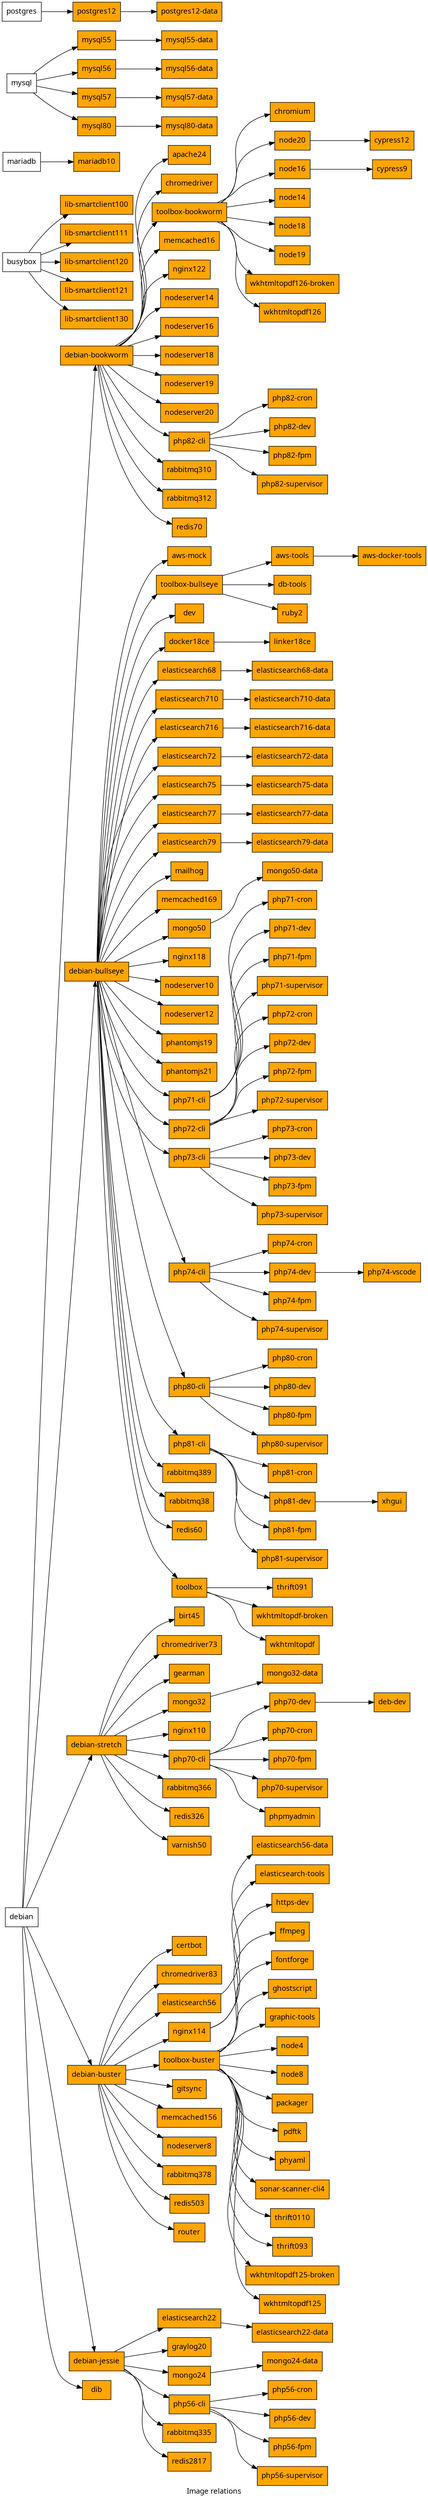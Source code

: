 
digraph G {
    label="Image relations";
    graph [fontname=sans];
    node [style=filled shape=box fontname=sans fillcolor=white];
    rankdir="LR";
	
    "nfqlt/apache24" [fillcolor=orange label="apache24"];
    "nfqlt/debian-bookworm"->"nfqlt/apache24";
    "nfqlt/aws-docker-tools" [fillcolor=orange label="aws-docker-tools"];
    "nfqlt/aws-tools"->"nfqlt/aws-docker-tools";
    "nfqlt/aws-mock" [fillcolor=orange label="aws-mock"];
    "nfqlt/debian-bullseye"->"nfqlt/aws-mock";
    "nfqlt/aws-tools" [fillcolor=orange label="aws-tools"];
    "nfqlt/toolbox-bullseye"->"nfqlt/aws-tools";
    "nfqlt/birt45" [fillcolor=orange label="birt45"];
    "nfqlt/debian-stretch"->"nfqlt/birt45";
    "nfqlt/certbot" [fillcolor=orange label="certbot"];
    "nfqlt/debian-buster"->"nfqlt/certbot";
    "nfqlt/chromedriver73" [fillcolor=orange label="chromedriver73"];
    "nfqlt/debian-stretch"->"nfqlt/chromedriver73";
    "nfqlt/chromedriver83" [fillcolor=orange label="chromedriver83"];
    "nfqlt/debian-buster"->"nfqlt/chromedriver83";
    "nfqlt/chromedriver" [fillcolor=orange label="chromedriver"];
    "nfqlt/debian-bookworm"->"nfqlt/chromedriver";
    "nfqlt/chromium" [fillcolor=orange label="chromium"];
    "nfqlt/toolbox-bookworm"->"nfqlt/chromium";
    "nfqlt/cypress12" [fillcolor=orange label="cypress12"];
    "nfqlt/node20"->"nfqlt/cypress12";
    "nfqlt/cypress9" [fillcolor=orange label="cypress9"];
    "nfqlt/node16"->"nfqlt/cypress9";
    "nfqlt/db-tools" [fillcolor=orange label="db-tools"];
    "nfqlt/toolbox-bullseye"->"nfqlt/db-tools";
    "nfqlt/deb-dev" [fillcolor=orange label="deb-dev"];
    "nfqlt/php70-dev"->"nfqlt/deb-dev";
    "nfqlt/debian-bookworm" [fillcolor=orange label="debian-bookworm"];
    "debian"->"nfqlt/debian-bookworm";
    "nfqlt/debian-bullseye" [fillcolor=orange label="debian-bullseye"];
    "debian"->"nfqlt/debian-bullseye";
    "nfqlt/debian-buster" [fillcolor=orange label="debian-buster"];
    "debian"->"nfqlt/debian-buster";
    "nfqlt/debian-jessie" [fillcolor=orange label="debian-jessie"];
    "debian"->"nfqlt/debian-jessie";
    "nfqlt/debian-stretch" [fillcolor=orange label="debian-stretch"];
    "debian"->"nfqlt/debian-stretch";
    "nfqlt/dev" [fillcolor=orange label="dev"];
    "nfqlt/debian-bullseye"->"nfqlt/dev";
    "nfqlt/dib" [fillcolor=orange label="dib"];
    "debian"->"nfqlt/dib";
    "nfqlt/docker18ce" [fillcolor=orange label="docker18ce"];
    "nfqlt/debian-bullseye"->"nfqlt/docker18ce";
    "nfqlt/elasticsearch22-data" [fillcolor=orange label="elasticsearch22-data"];
    "nfqlt/elasticsearch22"->"nfqlt/elasticsearch22-data";
    "nfqlt/elasticsearch22" [fillcolor=orange label="elasticsearch22"];
    "nfqlt/debian-jessie"->"nfqlt/elasticsearch22";
    "nfqlt/elasticsearch56-data" [fillcolor=orange label="elasticsearch56-data"];
    "nfqlt/elasticsearch56"->"nfqlt/elasticsearch56-data";
    "nfqlt/elasticsearch56" [fillcolor=orange label="elasticsearch56"];
    "nfqlt/debian-buster"->"nfqlt/elasticsearch56";
    "nfqlt/elasticsearch68-data" [fillcolor=orange label="elasticsearch68-data"];
    "nfqlt/elasticsearch68"->"nfqlt/elasticsearch68-data";
    "nfqlt/elasticsearch68" [fillcolor=orange label="elasticsearch68"];
    "nfqlt/debian-bullseye"->"nfqlt/elasticsearch68";
    "nfqlt/elasticsearch710-data" [fillcolor=orange label="elasticsearch710-data"];
    "nfqlt/elasticsearch710"->"nfqlt/elasticsearch710-data";
    "nfqlt/elasticsearch710" [fillcolor=orange label="elasticsearch710"];
    "nfqlt/debian-bullseye"->"nfqlt/elasticsearch710";
    "nfqlt/elasticsearch716-data" [fillcolor=orange label="elasticsearch716-data"];
    "nfqlt/elasticsearch716"->"nfqlt/elasticsearch716-data";
    "nfqlt/elasticsearch716" [fillcolor=orange label="elasticsearch716"];
    "nfqlt/debian-bullseye"->"nfqlt/elasticsearch716";
    "nfqlt/elasticsearch72-data" [fillcolor=orange label="elasticsearch72-data"];
    "nfqlt/elasticsearch72"->"nfqlt/elasticsearch72-data";
    "nfqlt/elasticsearch72" [fillcolor=orange label="elasticsearch72"];
    "nfqlt/debian-bullseye"->"nfqlt/elasticsearch72";
    "nfqlt/elasticsearch75-data" [fillcolor=orange label="elasticsearch75-data"];
    "nfqlt/elasticsearch75"->"nfqlt/elasticsearch75-data";
    "nfqlt/elasticsearch75" [fillcolor=orange label="elasticsearch75"];
    "nfqlt/debian-bullseye"->"nfqlt/elasticsearch75";
    "nfqlt/elasticsearch77-data" [fillcolor=orange label="elasticsearch77-data"];
    "nfqlt/elasticsearch77"->"nfqlt/elasticsearch77-data";
    "nfqlt/elasticsearch77" [fillcolor=orange label="elasticsearch77"];
    "nfqlt/debian-bullseye"->"nfqlt/elasticsearch77";
    "nfqlt/elasticsearch79-data" [fillcolor=orange label="elasticsearch79-data"];
    "nfqlt/elasticsearch79"->"nfqlt/elasticsearch79-data";
    "nfqlt/elasticsearch79" [fillcolor=orange label="elasticsearch79"];
    "nfqlt/debian-bullseye"->"nfqlt/elasticsearch79";
    "nfqlt/elasticsearch-tools" [fillcolor=orange label="elasticsearch-tools"];
    "nfqlt/nginx114"->"nfqlt/elasticsearch-tools";
    "nfqlt/ffmpeg" [fillcolor=orange label="ffmpeg"];
    "nfqlt/toolbox-buster"->"nfqlt/ffmpeg";
    "nfqlt/fontforge" [fillcolor=orange label="fontforge"];
    "nfqlt/toolbox-buster"->"nfqlt/fontforge";
    "nfqlt/gearman" [fillcolor=orange label="gearman"];
    "nfqlt/debian-stretch"->"nfqlt/gearman";
    "nfqlt/ghostscript" [fillcolor=orange label="ghostscript"];
    "nfqlt/toolbox-buster"->"nfqlt/ghostscript";
    "nfqlt/gitsync" [fillcolor=orange label="gitsync"];
    "nfqlt/debian-buster"->"nfqlt/gitsync";
    "nfqlt/graphic-tools" [fillcolor=orange label="graphic-tools"];
    "nfqlt/toolbox-buster"->"nfqlt/graphic-tools";
    "nfqlt/graylog20" [fillcolor=orange label="graylog20"];
    "nfqlt/debian-jessie"->"nfqlt/graylog20";
    "nfqlt/https-dev" [fillcolor=orange label="https-dev"];
    "nfqlt/nginx114"->"nfqlt/https-dev";
    "nfqlt/lib-smartclient100" [fillcolor=orange label="lib-smartclient100"];
    "busybox"->"nfqlt/lib-smartclient100";
    "nfqlt/lib-smartclient111" [fillcolor=orange label="lib-smartclient111"];
    "busybox"->"nfqlt/lib-smartclient111";
    "nfqlt/lib-smartclient120" [fillcolor=orange label="lib-smartclient120"];
    "busybox"->"nfqlt/lib-smartclient120";
    "nfqlt/lib-smartclient121" [fillcolor=orange label="lib-smartclient121"];
    "busybox"->"nfqlt/lib-smartclient121";
    "nfqlt/lib-smartclient130" [fillcolor=orange label="lib-smartclient130"];
    "busybox"->"nfqlt/lib-smartclient130";
    "nfqlt/linker18ce" [fillcolor=orange label="linker18ce"];
    "nfqlt/docker18ce"->"nfqlt/linker18ce";
    "nfqlt/mailhog" [fillcolor=orange label="mailhog"];
    "nfqlt/debian-bullseye"->"nfqlt/mailhog";
    "nfqlt/mariadb10" [fillcolor=orange label="mariadb10"];
    "mariadb"->"nfqlt/mariadb10";
    "nfqlt/memcached156" [fillcolor=orange label="memcached156"];
    "nfqlt/debian-buster"->"nfqlt/memcached156";
    "nfqlt/memcached169" [fillcolor=orange label="memcached169"];
    "nfqlt/debian-bullseye"->"nfqlt/memcached169";
    "nfqlt/memcached16" [fillcolor=orange label="memcached16"];
    "nfqlt/debian-bookworm"->"nfqlt/memcached16";
    "nfqlt/mongo24-data" [fillcolor=orange label="mongo24-data"];
    "nfqlt/mongo24"->"nfqlt/mongo24-data";
    "nfqlt/mongo24" [fillcolor=orange label="mongo24"];
    "nfqlt/debian-jessie"->"nfqlt/mongo24";
    "nfqlt/mongo32-data" [fillcolor=orange label="mongo32-data"];
    "nfqlt/mongo32"->"nfqlt/mongo32-data";
    "nfqlt/mongo32" [fillcolor=orange label="mongo32"];
    "nfqlt/debian-stretch"->"nfqlt/mongo32";
    "nfqlt/mongo50-data" [fillcolor=orange label="mongo50-data"];
    "nfqlt/mongo50"->"nfqlt/mongo50-data";
    "nfqlt/mongo50" [fillcolor=orange label="mongo50"];
    "nfqlt/debian-bullseye"->"nfqlt/mongo50";
    "nfqlt/mysql55-data" [fillcolor=orange label="mysql55-data"];
    "nfqlt/mysql55"->"nfqlt/mysql55-data";
    "nfqlt/mysql55" [fillcolor=orange label="mysql55"];
    "mysql"->"nfqlt/mysql55";
    "nfqlt/mysql56-data" [fillcolor=orange label="mysql56-data"];
    "nfqlt/mysql56"->"nfqlt/mysql56-data";
    "nfqlt/mysql56" [fillcolor=orange label="mysql56"];
    "mysql"->"nfqlt/mysql56";
    "nfqlt/mysql57-data" [fillcolor=orange label="mysql57-data"];
    "nfqlt/mysql57"->"nfqlt/mysql57-data";
    "nfqlt/mysql57" [fillcolor=orange label="mysql57"];
    "mysql"->"nfqlt/mysql57";
    "nfqlt/mysql80-data" [fillcolor=orange label="mysql80-data"];
    "nfqlt/mysql80"->"nfqlt/mysql80-data";
    "nfqlt/mysql80" [fillcolor=orange label="mysql80"];
    "mysql"->"nfqlt/mysql80";
    "nfqlt/nginx110" [fillcolor=orange label="nginx110"];
    "nfqlt/debian-stretch"->"nfqlt/nginx110";
    "nfqlt/nginx114" [fillcolor=orange label="nginx114"];
    "nfqlt/debian-buster"->"nfqlt/nginx114";
    "nfqlt/nginx118" [fillcolor=orange label="nginx118"];
    "nfqlt/debian-bullseye"->"nfqlt/nginx118";
    "nfqlt/nginx122" [fillcolor=orange label="nginx122"];
    "nfqlt/debian-bookworm"->"nfqlt/nginx122";
    "nfqlt/node14" [fillcolor=orange label="node14"];
    "nfqlt/toolbox-bookworm"->"nfqlt/node14";
    "nfqlt/node16" [fillcolor=orange label="node16"];
    "nfqlt/toolbox-bookworm"->"nfqlt/node16";
    "nfqlt/node18" [fillcolor=orange label="node18"];
    "nfqlt/toolbox-bookworm"->"nfqlt/node18";
    "nfqlt/node19" [fillcolor=orange label="node19"];
    "nfqlt/toolbox-bookworm"->"nfqlt/node19";
    "nfqlt/node20" [fillcolor=orange label="node20"];
    "nfqlt/toolbox-bookworm"->"nfqlt/node20";
    "nfqlt/node4" [fillcolor=orange label="node4"];
    "nfqlt/toolbox-buster"->"nfqlt/node4";
    "nfqlt/node8" [fillcolor=orange label="node8"];
    "nfqlt/toolbox-buster"->"nfqlt/node8";
    "nfqlt/nodeserver10" [fillcolor=orange label="nodeserver10"];
    "nfqlt/debian-bullseye"->"nfqlt/nodeserver10";
    "nfqlt/nodeserver12" [fillcolor=orange label="nodeserver12"];
    "nfqlt/debian-bullseye"->"nfqlt/nodeserver12";
    "nfqlt/nodeserver14" [fillcolor=orange label="nodeserver14"];
    "nfqlt/debian-bookworm"->"nfqlt/nodeserver14";
    "nfqlt/nodeserver16" [fillcolor=orange label="nodeserver16"];
    "nfqlt/debian-bookworm"->"nfqlt/nodeserver16";
    "nfqlt/nodeserver18" [fillcolor=orange label="nodeserver18"];
    "nfqlt/debian-bookworm"->"nfqlt/nodeserver18";
    "nfqlt/nodeserver19" [fillcolor=orange label="nodeserver19"];
    "nfqlt/debian-bookworm"->"nfqlt/nodeserver19";
    "nfqlt/nodeserver20" [fillcolor=orange label="nodeserver20"];
    "nfqlt/debian-bookworm"->"nfqlt/nodeserver20";
    "nfqlt/nodeserver8" [fillcolor=orange label="nodeserver8"];
    "nfqlt/debian-buster"->"nfqlt/nodeserver8";
    "nfqlt/packager" [fillcolor=orange label="packager"];
    "nfqlt/toolbox-buster"->"nfqlt/packager";
    "nfqlt/pdftk" [fillcolor=orange label="pdftk"];
    "nfqlt/toolbox-buster"->"nfqlt/pdftk";
    "nfqlt/phantomjs19" [fillcolor=orange label="phantomjs19"];
    "nfqlt/debian-bullseye"->"nfqlt/phantomjs19";
    "nfqlt/phantomjs21" [fillcolor=orange label="phantomjs21"];
    "nfqlt/debian-bullseye"->"nfqlt/phantomjs21";
    "nfqlt/php56-cli" [fillcolor=orange label="php56-cli"];
    "nfqlt/debian-jessie"->"nfqlt/php56-cli";
    "nfqlt/php56-cron" [fillcolor=orange label="php56-cron"];
    "nfqlt/php56-cli"->"nfqlt/php56-cron";
    "nfqlt/php56-dev" [fillcolor=orange label="php56-dev"];
    "nfqlt/php56-cli"->"nfqlt/php56-dev";
    "nfqlt/php56-fpm" [fillcolor=orange label="php56-fpm"];
    "nfqlt/php56-cli"->"nfqlt/php56-fpm";
    "nfqlt/php56-supervisor" [fillcolor=orange label="php56-supervisor"];
    "nfqlt/php56-cli"->"nfqlt/php56-supervisor";
    "nfqlt/php70-cli" [fillcolor=orange label="php70-cli"];
    "nfqlt/debian-stretch"->"nfqlt/php70-cli";
    "nfqlt/php70-cron" [fillcolor=orange label="php70-cron"];
    "nfqlt/php70-cli"->"nfqlt/php70-cron";
    "nfqlt/php70-dev" [fillcolor=orange label="php70-dev"];
    "nfqlt/php70-cli"->"nfqlt/php70-dev";
    "nfqlt/php70-fpm" [fillcolor=orange label="php70-fpm"];
    "nfqlt/php70-cli"->"nfqlt/php70-fpm";
    "nfqlt/php70-supervisor" [fillcolor=orange label="php70-supervisor"];
    "nfqlt/php70-cli"->"nfqlt/php70-supervisor";
    "nfqlt/php71-cli" [fillcolor=orange label="php71-cli"];
    "nfqlt/debian-bullseye"->"nfqlt/php71-cli";
    "nfqlt/php71-cron" [fillcolor=orange label="php71-cron"];
    "nfqlt/php71-cli"->"nfqlt/php71-cron";
    "nfqlt/php71-dev" [fillcolor=orange label="php71-dev"];
    "nfqlt/php71-cli"->"nfqlt/php71-dev";
    "nfqlt/php71-fpm" [fillcolor=orange label="php71-fpm"];
    "nfqlt/php71-cli"->"nfqlt/php71-fpm";
    "nfqlt/php71-supervisor" [fillcolor=orange label="php71-supervisor"];
    "nfqlt/php71-cli"->"nfqlt/php71-supervisor";
    "nfqlt/php72-cli" [fillcolor=orange label="php72-cli"];
    "nfqlt/debian-bullseye"->"nfqlt/php72-cli";
    "nfqlt/php72-cron" [fillcolor=orange label="php72-cron"];
    "nfqlt/php72-cli"->"nfqlt/php72-cron";
    "nfqlt/php72-dev" [fillcolor=orange label="php72-dev"];
    "nfqlt/php72-cli"->"nfqlt/php72-dev";
    "nfqlt/php72-fpm" [fillcolor=orange label="php72-fpm"];
    "nfqlt/php72-cli"->"nfqlt/php72-fpm";
    "nfqlt/php72-supervisor" [fillcolor=orange label="php72-supervisor"];
    "nfqlt/php72-cli"->"nfqlt/php72-supervisor";
    "nfqlt/php73-cli" [fillcolor=orange label="php73-cli"];
    "nfqlt/debian-bullseye"->"nfqlt/php73-cli";
    "nfqlt/php73-cron" [fillcolor=orange label="php73-cron"];
    "nfqlt/php73-cli"->"nfqlt/php73-cron";
    "nfqlt/php73-dev" [fillcolor=orange label="php73-dev"];
    "nfqlt/php73-cli"->"nfqlt/php73-dev";
    "nfqlt/php73-fpm" [fillcolor=orange label="php73-fpm"];
    "nfqlt/php73-cli"->"nfqlt/php73-fpm";
    "nfqlt/php73-supervisor" [fillcolor=orange label="php73-supervisor"];
    "nfqlt/php73-cli"->"nfqlt/php73-supervisor";
    "nfqlt/php74-cli" [fillcolor=orange label="php74-cli"];
    "nfqlt/debian-bullseye"->"nfqlt/php74-cli";
    "nfqlt/php74-cron" [fillcolor=orange label="php74-cron"];
    "nfqlt/php74-cli"->"nfqlt/php74-cron";
    "nfqlt/php74-dev" [fillcolor=orange label="php74-dev"];
    "nfqlt/php74-cli"->"nfqlt/php74-dev";
    "nfqlt/php74-fpm" [fillcolor=orange label="php74-fpm"];
    "nfqlt/php74-cli"->"nfqlt/php74-fpm";
    "nfqlt/php74-supervisor" [fillcolor=orange label="php74-supervisor"];
    "nfqlt/php74-cli"->"nfqlt/php74-supervisor";
    "nfqlt/php74-vscode" [fillcolor=orange label="php74-vscode"];
    "nfqlt/php74-dev"->"nfqlt/php74-vscode";
    "nfqlt/php80-cli" [fillcolor=orange label="php80-cli"];
    "nfqlt/debian-bullseye"->"nfqlt/php80-cli";
    "nfqlt/php80-cron" [fillcolor=orange label="php80-cron"];
    "nfqlt/php80-cli"->"nfqlt/php80-cron";
    "nfqlt/php80-dev" [fillcolor=orange label="php80-dev"];
    "nfqlt/php80-cli"->"nfqlt/php80-dev";
    "nfqlt/php80-fpm" [fillcolor=orange label="php80-fpm"];
    "nfqlt/php80-cli"->"nfqlt/php80-fpm";
    "nfqlt/php80-supervisor" [fillcolor=orange label="php80-supervisor"];
    "nfqlt/php80-cli"->"nfqlt/php80-supervisor";
    "nfqlt/php81-cli" [fillcolor=orange label="php81-cli"];
    "nfqlt/debian-bullseye"->"nfqlt/php81-cli";
    "nfqlt/php81-cron" [fillcolor=orange label="php81-cron"];
    "nfqlt/php81-cli"->"nfqlt/php81-cron";
    "nfqlt/php81-dev" [fillcolor=orange label="php81-dev"];
    "nfqlt/php81-cli"->"nfqlt/php81-dev";
    "nfqlt/php81-fpm" [fillcolor=orange label="php81-fpm"];
    "nfqlt/php81-cli"->"nfqlt/php81-fpm";
    "nfqlt/php81-supervisor" [fillcolor=orange label="php81-supervisor"];
    "nfqlt/php81-cli"->"nfqlt/php81-supervisor";
    "nfqlt/php82-cli" [fillcolor=orange label="php82-cli"];
    "nfqlt/debian-bookworm"->"nfqlt/php82-cli";
    "nfqlt/php82-cron" [fillcolor=orange label="php82-cron"];
    "nfqlt/php82-cli"->"nfqlt/php82-cron";
    "nfqlt/php82-dev" [fillcolor=orange label="php82-dev"];
    "nfqlt/php82-cli"->"nfqlt/php82-dev";
    "nfqlt/php82-fpm" [fillcolor=orange label="php82-fpm"];
    "nfqlt/php82-cli"->"nfqlt/php82-fpm";
    "nfqlt/php82-supervisor" [fillcolor=orange label="php82-supervisor"];
    "nfqlt/php82-cli"->"nfqlt/php82-supervisor";
    "nfqlt/phpmyadmin" [fillcolor=orange label="phpmyadmin"];
    "nfqlt/php70-cli"->"nfqlt/phpmyadmin";
    "nfqlt/phyaml" [fillcolor=orange label="phyaml"];
    "nfqlt/toolbox-buster"->"nfqlt/phyaml";
    "nfqlt/postgres12-data" [fillcolor=orange label="postgres12-data"];
    "nfqlt/postgres12"->"nfqlt/postgres12-data";
    "nfqlt/postgres12" [fillcolor=orange label="postgres12"];
    "postgres"->"nfqlt/postgres12";
    "nfqlt/rabbitmq310" [fillcolor=orange label="rabbitmq310"];
    "nfqlt/debian-bookworm"->"nfqlt/rabbitmq310";
    "nfqlt/rabbitmq312" [fillcolor=orange label="rabbitmq312"];
    "nfqlt/debian-bookworm"->"nfqlt/rabbitmq312";
    "nfqlt/rabbitmq335" [fillcolor=orange label="rabbitmq335"];
    "nfqlt/debian-jessie"->"nfqlt/rabbitmq335";
    "nfqlt/rabbitmq366" [fillcolor=orange label="rabbitmq366"];
    "nfqlt/debian-stretch"->"nfqlt/rabbitmq366";
    "nfqlt/rabbitmq378" [fillcolor=orange label="rabbitmq378"];
    "nfqlt/debian-buster"->"nfqlt/rabbitmq378";
    "nfqlt/rabbitmq389" [fillcolor=orange label="rabbitmq389"];
    "nfqlt/debian-bullseye"->"nfqlt/rabbitmq389";
    "nfqlt/rabbitmq38" [fillcolor=orange label="rabbitmq38"];
    "nfqlt/debian-bullseye"->"nfqlt/rabbitmq38";
    "nfqlt/redis2817" [fillcolor=orange label="redis2817"];
    "nfqlt/debian-jessie"->"nfqlt/redis2817";
    "nfqlt/redis326" [fillcolor=orange label="redis326"];
    "nfqlt/debian-stretch"->"nfqlt/redis326";
    "nfqlt/redis503" [fillcolor=orange label="redis503"];
    "nfqlt/debian-buster"->"nfqlt/redis503";
    "nfqlt/redis60" [fillcolor=orange label="redis60"];
    "nfqlt/debian-bullseye"->"nfqlt/redis60";
    "nfqlt/redis70" [fillcolor=orange label="redis70"];
    "nfqlt/debian-bookworm"->"nfqlt/redis70";
    "nfqlt/router" [fillcolor=orange label="router"];
    "nfqlt/debian-buster"->"nfqlt/router";
    "nfqlt/ruby2" [fillcolor=orange label="ruby2"];
    "nfqlt/toolbox-bullseye"->"nfqlt/ruby2";
    "nfqlt/sonar-scanner-cli4" [fillcolor=orange label="sonar-scanner-cli4"];
    "nfqlt/toolbox-buster"->"nfqlt/sonar-scanner-cli4";
    "nfqlt/thrift0110" [fillcolor=orange label="thrift0110"];
    "nfqlt/toolbox-buster"->"nfqlt/thrift0110";
    "nfqlt/thrift091" [fillcolor=orange label="thrift091"];
    "nfqlt/toolbox"->"nfqlt/thrift091";
    "nfqlt/thrift093" [fillcolor=orange label="thrift093"];
    "nfqlt/toolbox-buster"->"nfqlt/thrift093";
    "nfqlt/toolbox-bookworm" [fillcolor=orange label="toolbox-bookworm"];
    "nfqlt/debian-bookworm"->"nfqlt/toolbox-bookworm";
    "nfqlt/toolbox-bullseye" [fillcolor=orange label="toolbox-bullseye"];
    "nfqlt/debian-bullseye"->"nfqlt/toolbox-bullseye";
    "nfqlt/toolbox-buster" [fillcolor=orange label="toolbox-buster"];
    "nfqlt/debian-buster"->"nfqlt/toolbox-buster";
    "nfqlt/toolbox" [fillcolor=orange label="toolbox"];
    "nfqlt/debian-bullseye"->"nfqlt/toolbox";
    "nfqlt/varnish50" [fillcolor=orange label="varnish50"];
    "nfqlt/debian-stretch"->"nfqlt/varnish50";
    "nfqlt/wkhtmltopdf125-broken" [fillcolor=orange label="wkhtmltopdf125-broken"];
    "nfqlt/toolbox-buster"->"nfqlt/wkhtmltopdf125-broken";
    "nfqlt/wkhtmltopdf125" [fillcolor=orange label="wkhtmltopdf125"];
    "nfqlt/toolbox-buster"->"nfqlt/wkhtmltopdf125";
    "nfqlt/wkhtmltopdf126-broken" [fillcolor=orange label="wkhtmltopdf126-broken"];
    "nfqlt/toolbox-bookworm"->"nfqlt/wkhtmltopdf126-broken";
    "nfqlt/wkhtmltopdf126" [fillcolor=orange label="wkhtmltopdf126"];
    "nfqlt/toolbox-bookworm"->"nfqlt/wkhtmltopdf126";
    "nfqlt/wkhtmltopdf-broken" [fillcolor=orange label="wkhtmltopdf-broken"];
    "nfqlt/toolbox"->"nfqlt/wkhtmltopdf-broken";
    "nfqlt/wkhtmltopdf" [fillcolor=orange label="wkhtmltopdf"];
    "nfqlt/toolbox"->"nfqlt/wkhtmltopdf";
    "nfqlt/xhgui" [fillcolor=orange label="xhgui"];
    "nfqlt/php81-dev"->"nfqlt/xhgui";
}
